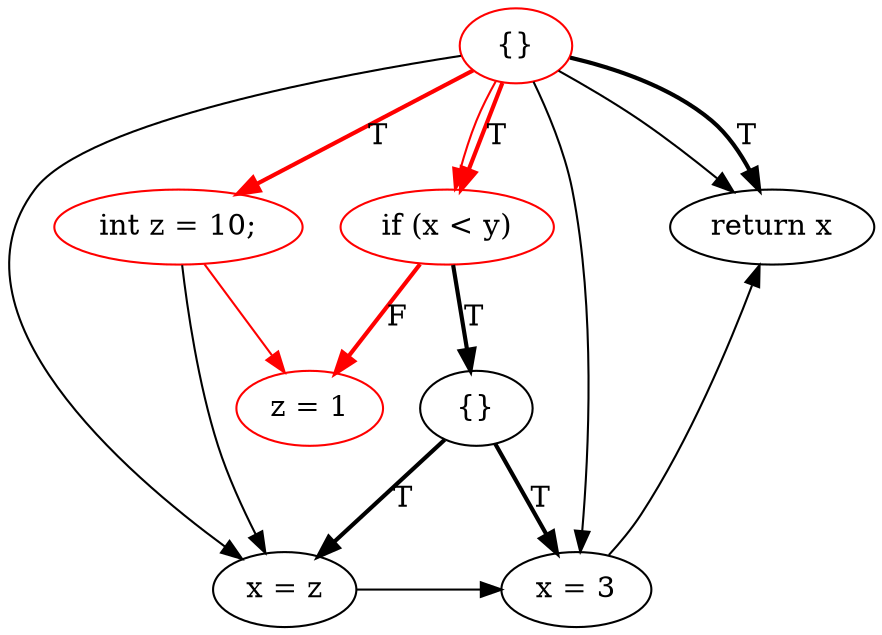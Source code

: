 digraph {
rankdir=TD;
3[label="{}",color=red]; 
3 -> 4[label="T",style=bold,color=red];
4[label="int z = 10;",color=red];
4 -> 2[color=red];
4 -> 6;
3 -> 0[label="T",style=bold,color=red];
0[label="if (x < y)",color=red]; 
0 -> 1[label="T",style=bold];
1[label="{}"]; 
1 -> 6[label="T",style=bold];
6[label="x = z"];
6 -> 7;
1 -> 7[label="T",style=bold];
7[label="x = 3"];
7 -> 5;
0 -> 2[label="F",style=bold,color=red];
2[label="z = 1",color=red];
3 -> 5[label="T",style=bold];
5[label="return x"];
3 -> 0[color=red];
3 -> 5;
3 -> 6;
3 -> 7;
{ rank=same 4 0 5 }{ rank=same 1 2 }{ rank=same 6 7 }
}